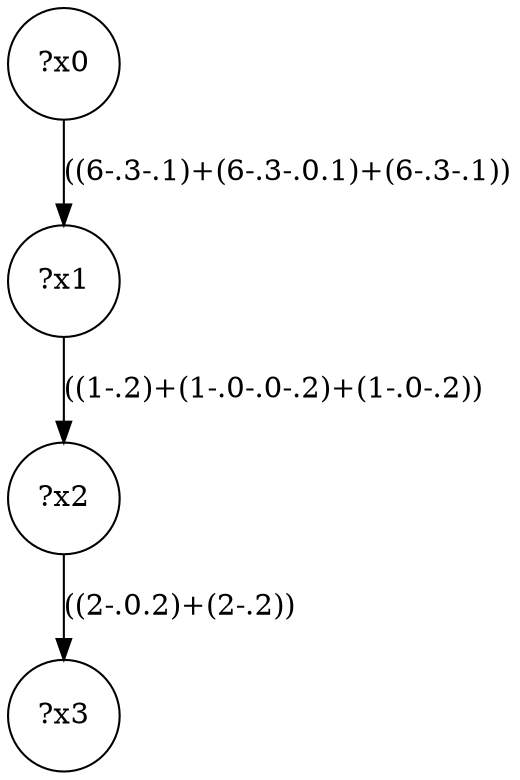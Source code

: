 digraph g {
	x0 [shape=circle, label="?x0"];
	x1 [shape=circle, label="?x1"];
	x0 -> x1 [label="((6-.3-.1)+(6-.3-.0.1)+(6-.3-.1))"];
	x2 [shape=circle, label="?x2"];
	x1 -> x2 [label="((1-.2)+(1-.0-.0-.2)+(1-.0-.2))"];
	x3 [shape=circle, label="?x3"];
	x2 -> x3 [label="((2-.0.2)+(2-.2))"];
}
